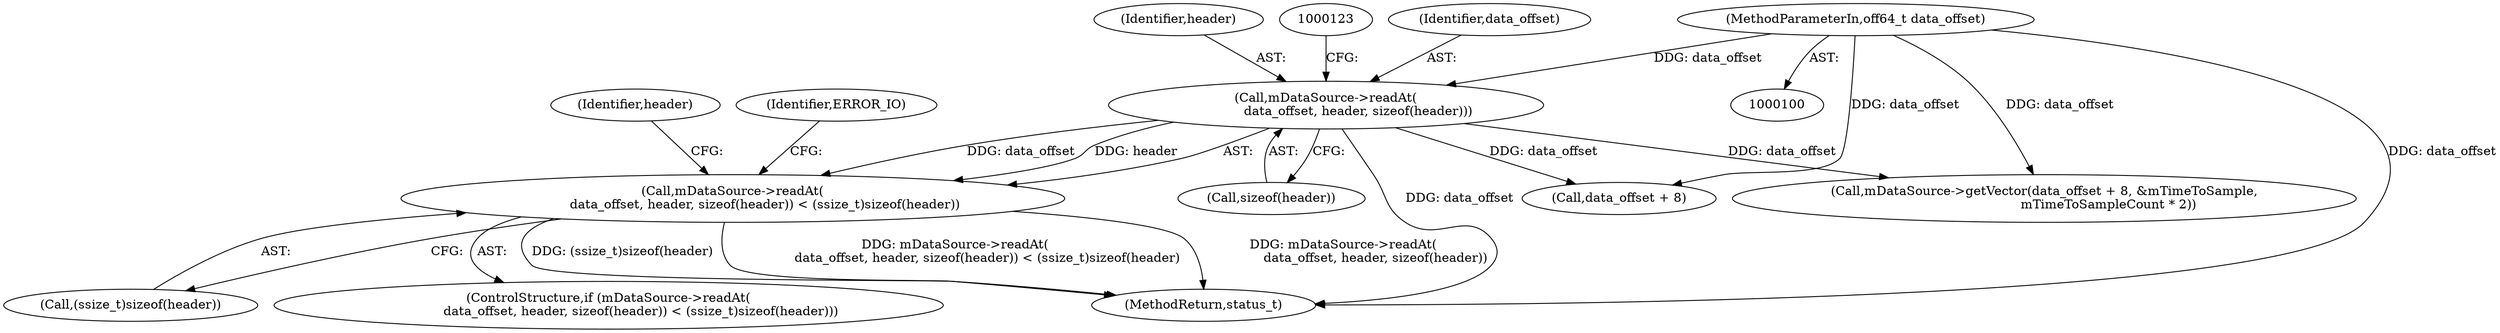 digraph "0_Android_b57b3967b1a42dd505dbe4fcf1e1d810e3ae3777_1@API" {
"1000116" [label="(Call,mDataSource->readAt(\n                data_offset, header, sizeof(header)) < (ssize_t)sizeof(header))"];
"1000117" [label="(Call,mDataSource->readAt(\n                data_offset, header, sizeof(header)))"];
"1000101" [label="(MethodParameterIn,off64_t data_offset)"];
"1000118" [label="(Identifier,data_offset)"];
"1000198" [label="(MethodReturn,status_t)"];
"1000120" [label="(Call,sizeof(header))"];
"1000101" [label="(MethodParameterIn,off64_t data_offset)"];
"1000132" [label="(Identifier,header)"];
"1000117" [label="(Call,mDataSource->readAt(\n                data_offset, header, sizeof(header)))"];
"1000122" [label="(Call,(ssize_t)sizeof(header))"];
"1000164" [label="(Call,mDataSource->getVector(data_offset + 8, &mTimeToSample,\n                                mTimeToSampleCount * 2))"];
"1000165" [label="(Call,data_offset + 8)"];
"1000128" [label="(Identifier,ERROR_IO)"];
"1000115" [label="(ControlStructure,if (mDataSource->readAt(\n                data_offset, header, sizeof(header)) < (ssize_t)sizeof(header)))"];
"1000119" [label="(Identifier,header)"];
"1000116" [label="(Call,mDataSource->readAt(\n                data_offset, header, sizeof(header)) < (ssize_t)sizeof(header))"];
"1000116" -> "1000115"  [label="AST: "];
"1000116" -> "1000122"  [label="CFG: "];
"1000117" -> "1000116"  [label="AST: "];
"1000122" -> "1000116"  [label="AST: "];
"1000128" -> "1000116"  [label="CFG: "];
"1000132" -> "1000116"  [label="CFG: "];
"1000116" -> "1000198"  [label="DDG: mDataSource->readAt(\n                data_offset, header, sizeof(header))"];
"1000116" -> "1000198"  [label="DDG: (ssize_t)sizeof(header)"];
"1000116" -> "1000198"  [label="DDG: mDataSource->readAt(\n                data_offset, header, sizeof(header)) < (ssize_t)sizeof(header)"];
"1000117" -> "1000116"  [label="DDG: data_offset"];
"1000117" -> "1000116"  [label="DDG: header"];
"1000117" -> "1000120"  [label="CFG: "];
"1000118" -> "1000117"  [label="AST: "];
"1000119" -> "1000117"  [label="AST: "];
"1000120" -> "1000117"  [label="AST: "];
"1000123" -> "1000117"  [label="CFG: "];
"1000117" -> "1000198"  [label="DDG: data_offset"];
"1000101" -> "1000117"  [label="DDG: data_offset"];
"1000117" -> "1000164"  [label="DDG: data_offset"];
"1000117" -> "1000165"  [label="DDG: data_offset"];
"1000101" -> "1000100"  [label="AST: "];
"1000101" -> "1000198"  [label="DDG: data_offset"];
"1000101" -> "1000164"  [label="DDG: data_offset"];
"1000101" -> "1000165"  [label="DDG: data_offset"];
}
